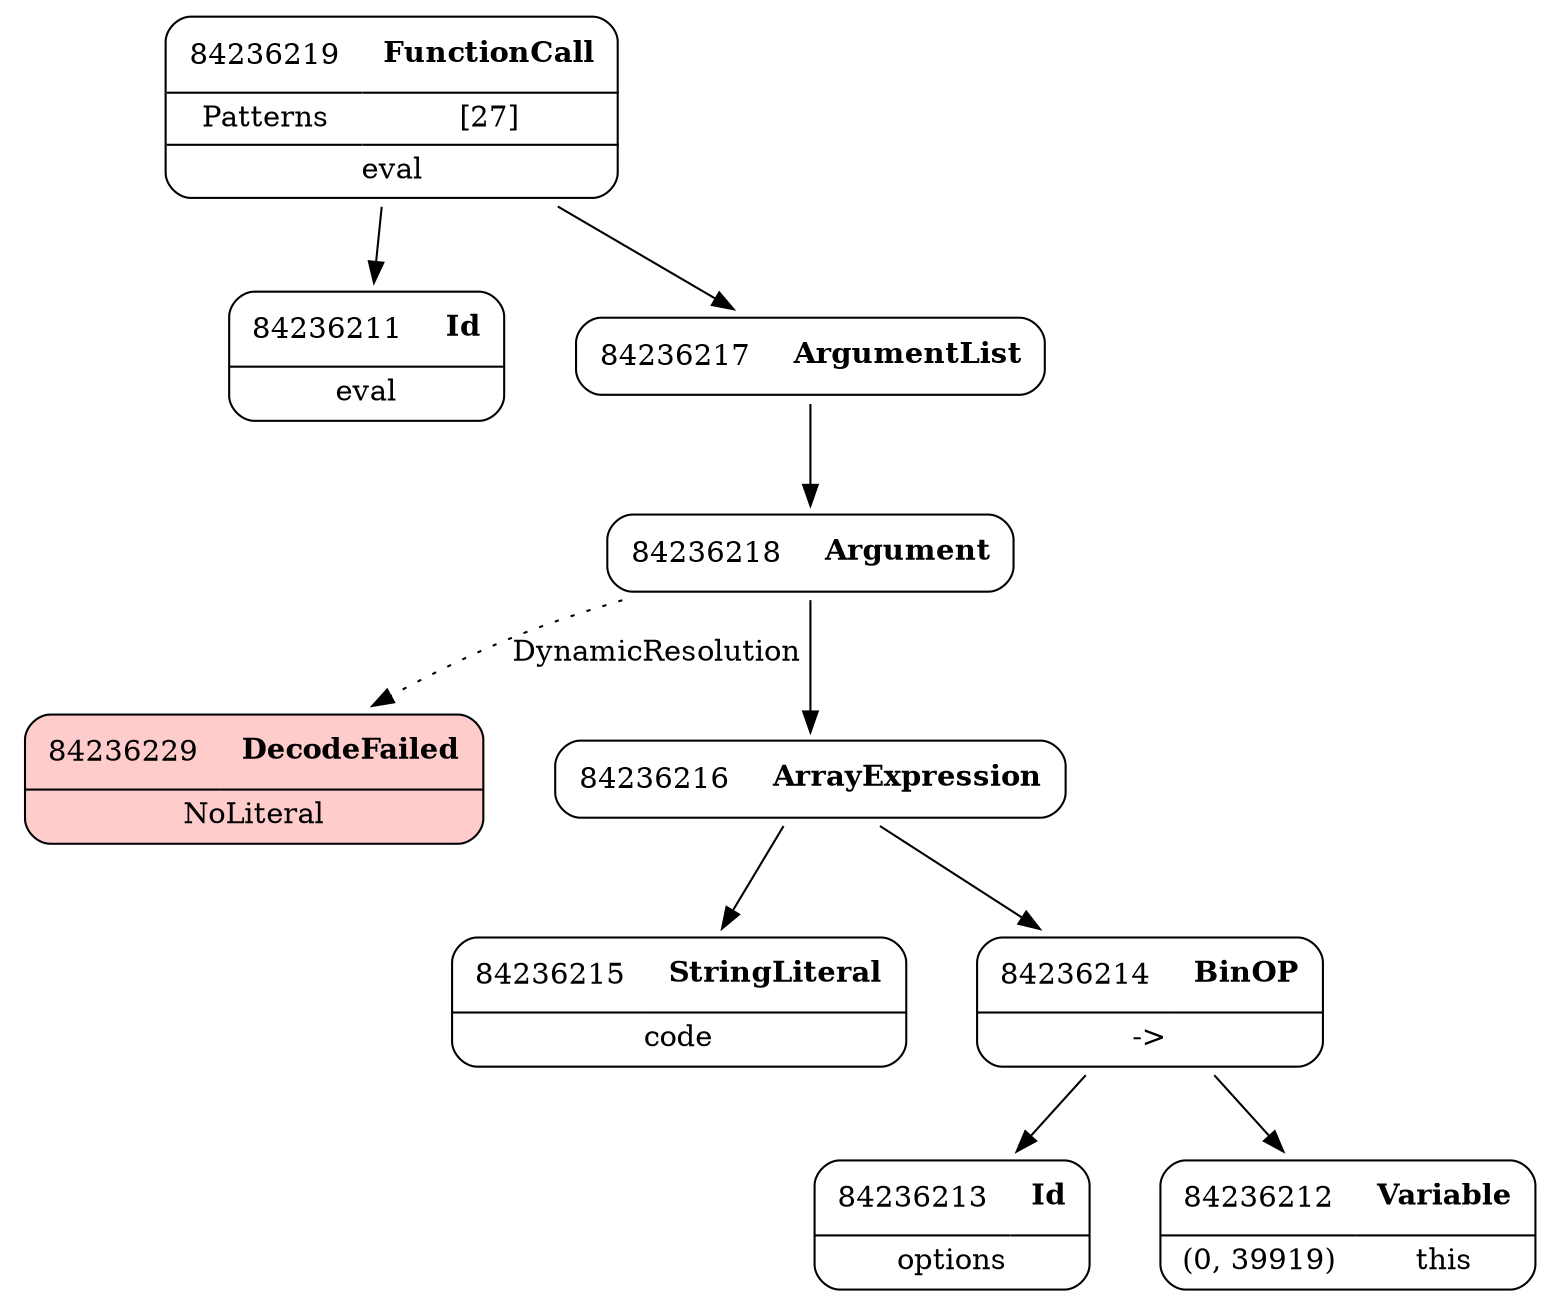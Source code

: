 digraph ast {
node [shape=none];
84236213 [label=<<TABLE border='1' cellspacing='0' cellpadding='10' style='rounded' ><TR><TD border='0'>84236213</TD><TD border='0'><B>Id</B></TD></TR><HR/><TR><TD border='0' cellpadding='5' colspan='2'>options</TD></TR></TABLE>>];
84236229 [label=<<TABLE border='1' cellspacing='0' cellpadding='10' style='rounded' bgcolor='#FFCCCC' ><TR><TD border='0'>84236229</TD><TD border='0'><B>DecodeFailed</B></TD></TR><HR/><TR><TD border='0' cellpadding='5' colspan='2'>NoLiteral</TD></TR></TABLE>>];
84236212 [label=<<TABLE border='1' cellspacing='0' cellpadding='10' style='rounded' ><TR><TD border='0'>84236212</TD><TD border='0'><B>Variable</B></TD></TR><HR/><TR><TD border='0' cellpadding='5'>(0, 39919)</TD><TD border='0' cellpadding='5'>this</TD></TR></TABLE>>];
84236215 [label=<<TABLE border='1' cellspacing='0' cellpadding='10' style='rounded' ><TR><TD border='0'>84236215</TD><TD border='0'><B>StringLiteral</B></TD></TR><HR/><TR><TD border='0' cellpadding='5' colspan='2'>code</TD></TR></TABLE>>];
84236214 [label=<<TABLE border='1' cellspacing='0' cellpadding='10' style='rounded' ><TR><TD border='0'>84236214</TD><TD border='0'><B>BinOP</B></TD></TR><HR/><TR><TD border='0' cellpadding='5' colspan='2'>-&gt;</TD></TR></TABLE>>];
84236214 -> 84236212 [weight=2];
84236214 -> 84236213 [weight=2];
84236211 [label=<<TABLE border='1' cellspacing='0' cellpadding='10' style='rounded' ><TR><TD border='0'>84236211</TD><TD border='0'><B>Id</B></TD></TR><HR/><TR><TD border='0' cellpadding='5' colspan='2'>eval</TD></TR></TABLE>>];
84236217 [label=<<TABLE border='1' cellspacing='0' cellpadding='10' style='rounded' ><TR><TD border='0'>84236217</TD><TD border='0'><B>ArgumentList</B></TD></TR></TABLE>>];
84236217 -> 84236218 [weight=2];
84236216 [label=<<TABLE border='1' cellspacing='0' cellpadding='10' style='rounded' ><TR><TD border='0'>84236216</TD><TD border='0'><B>ArrayExpression</B></TD></TR></TABLE>>];
84236216 -> 84236214 [weight=2];
84236216 -> 84236215 [weight=2];
84236219 [label=<<TABLE border='1' cellspacing='0' cellpadding='10' style='rounded' ><TR><TD border='0'>84236219</TD><TD border='0'><B>FunctionCall</B></TD></TR><HR/><TR><TD border='0' cellpadding='5'>Patterns</TD><TD border='0' cellpadding='5'>[27]</TD></TR><HR/><TR><TD border='0' cellpadding='5' colspan='2'>eval</TD></TR></TABLE>>];
84236219 -> 84236211 [weight=2];
84236219 -> 84236217 [weight=2];
84236218 [label=<<TABLE border='1' cellspacing='0' cellpadding='10' style='rounded' ><TR><TD border='0'>84236218</TD><TD border='0'><B>Argument</B></TD></TR></TABLE>>];
84236218 -> 84236216 [weight=2];
84236218 -> 84236229 [style=dotted,label=DynamicResolution];
}
